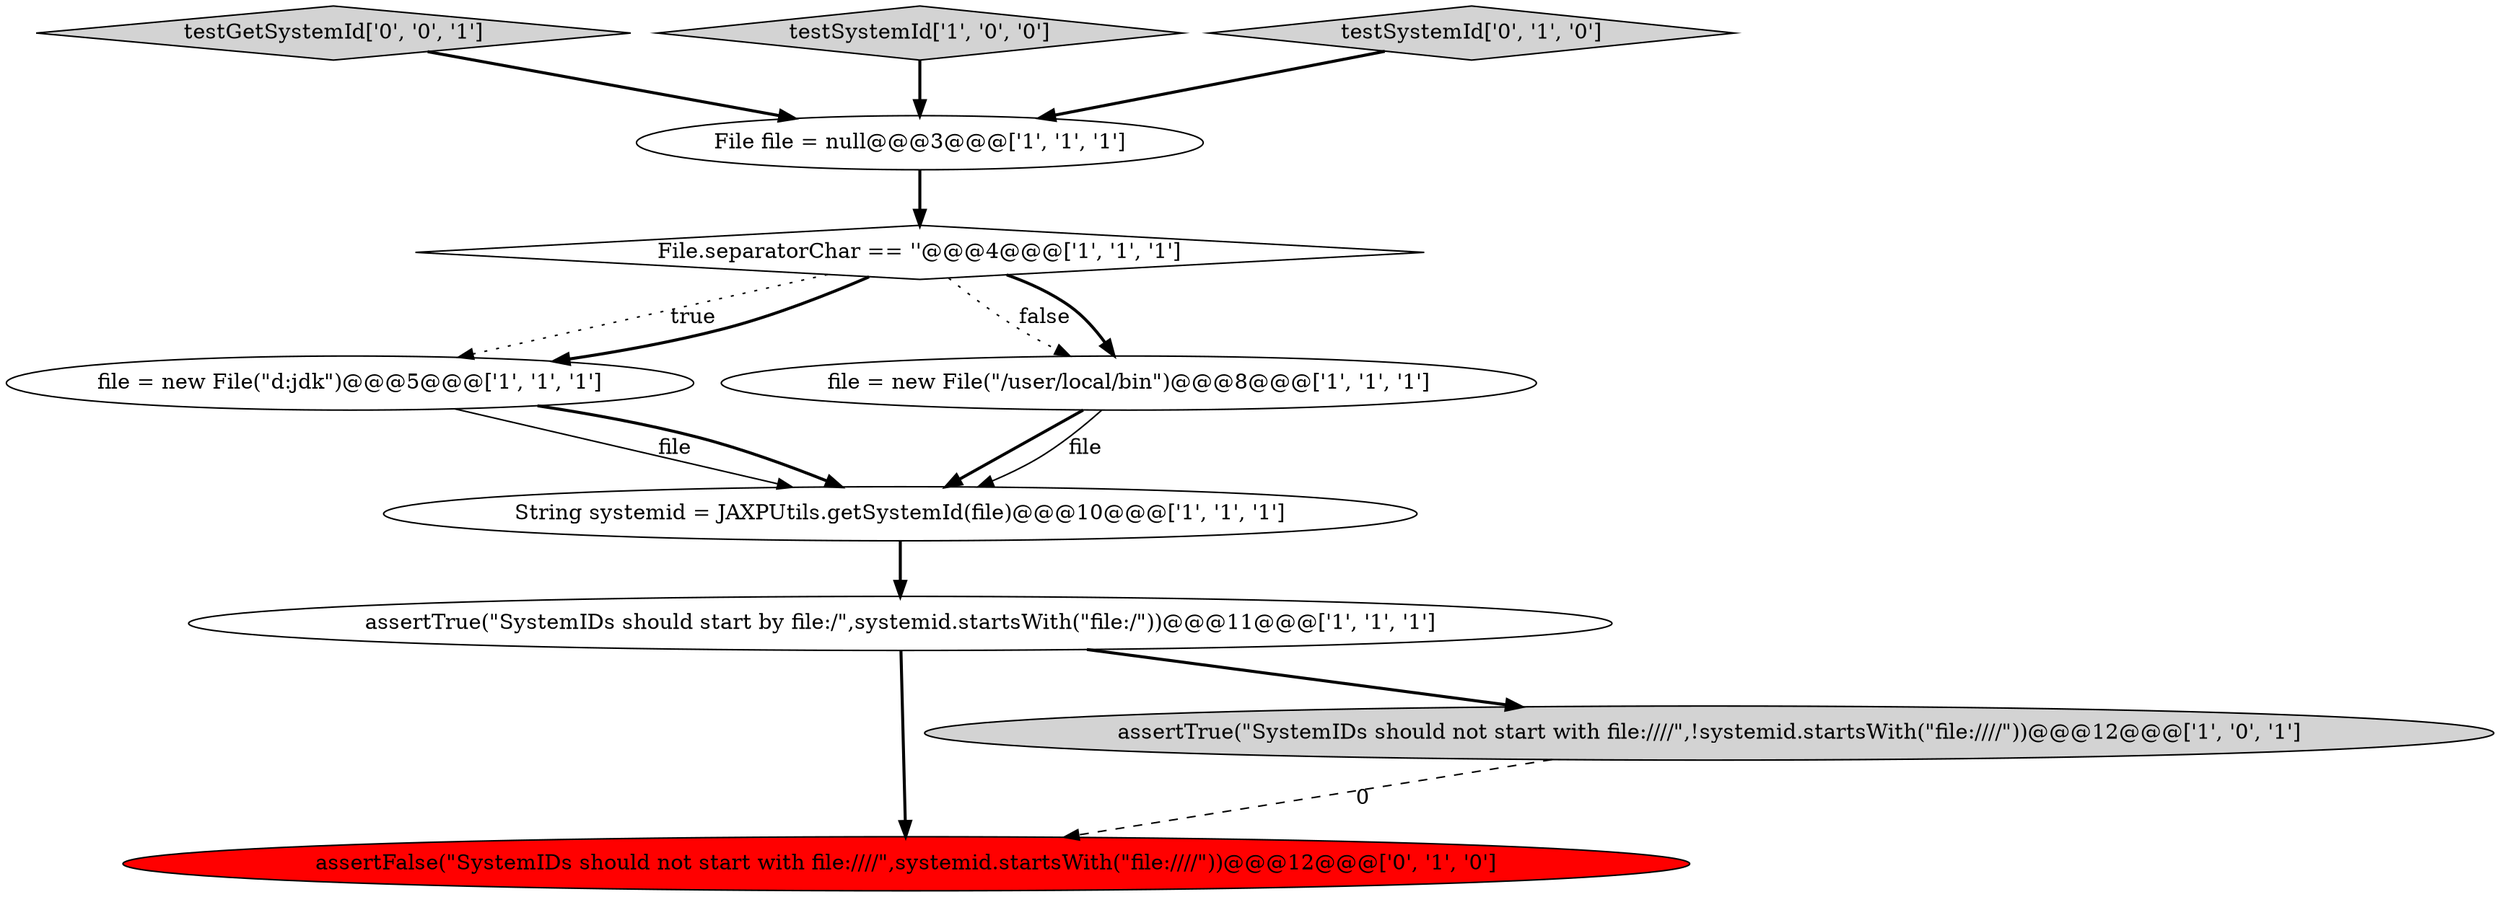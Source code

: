 digraph {
10 [style = filled, label = "testGetSystemId['0', '0', '1']", fillcolor = lightgray, shape = diamond image = "AAA0AAABBB3BBB"];
4 [style = filled, label = "assertTrue(\"SystemIDs should start by file:/\",systemid.startsWith(\"file:/\"))@@@11@@@['1', '1', '1']", fillcolor = white, shape = ellipse image = "AAA0AAABBB1BBB"];
3 [style = filled, label = "file = new File(\"d:\jdk\")@@@5@@@['1', '1', '1']", fillcolor = white, shape = ellipse image = "AAA0AAABBB1BBB"];
7 [style = filled, label = "testSystemId['1', '0', '0']", fillcolor = lightgray, shape = diamond image = "AAA0AAABBB1BBB"];
9 [style = filled, label = "assertFalse(\"SystemIDs should not start with file:////\",systemid.startsWith(\"file:////\"))@@@12@@@['0', '1', '0']", fillcolor = red, shape = ellipse image = "AAA1AAABBB2BBB"];
2 [style = filled, label = "File.separatorChar == '\'@@@4@@@['1', '1', '1']", fillcolor = white, shape = diamond image = "AAA0AAABBB1BBB"];
6 [style = filled, label = "file = new File(\"/user/local/bin\")@@@8@@@['1', '1', '1']", fillcolor = white, shape = ellipse image = "AAA0AAABBB1BBB"];
1 [style = filled, label = "String systemid = JAXPUtils.getSystemId(file)@@@10@@@['1', '1', '1']", fillcolor = white, shape = ellipse image = "AAA0AAABBB1BBB"];
0 [style = filled, label = "assertTrue(\"SystemIDs should not start with file:////\",!systemid.startsWith(\"file:////\"))@@@12@@@['1', '0', '1']", fillcolor = lightgray, shape = ellipse image = "AAA0AAABBB1BBB"];
5 [style = filled, label = "File file = null@@@3@@@['1', '1', '1']", fillcolor = white, shape = ellipse image = "AAA0AAABBB1BBB"];
8 [style = filled, label = "testSystemId['0', '1', '0']", fillcolor = lightgray, shape = diamond image = "AAA0AAABBB2BBB"];
2->3 [style = dotted, label="true"];
2->6 [style = dotted, label="false"];
4->9 [style = bold, label=""];
6->1 [style = bold, label=""];
5->2 [style = bold, label=""];
1->4 [style = bold, label=""];
7->5 [style = bold, label=""];
6->1 [style = solid, label="file"];
3->1 [style = solid, label="file"];
10->5 [style = bold, label=""];
0->9 [style = dashed, label="0"];
8->5 [style = bold, label=""];
3->1 [style = bold, label=""];
2->6 [style = bold, label=""];
2->3 [style = bold, label=""];
4->0 [style = bold, label=""];
}
